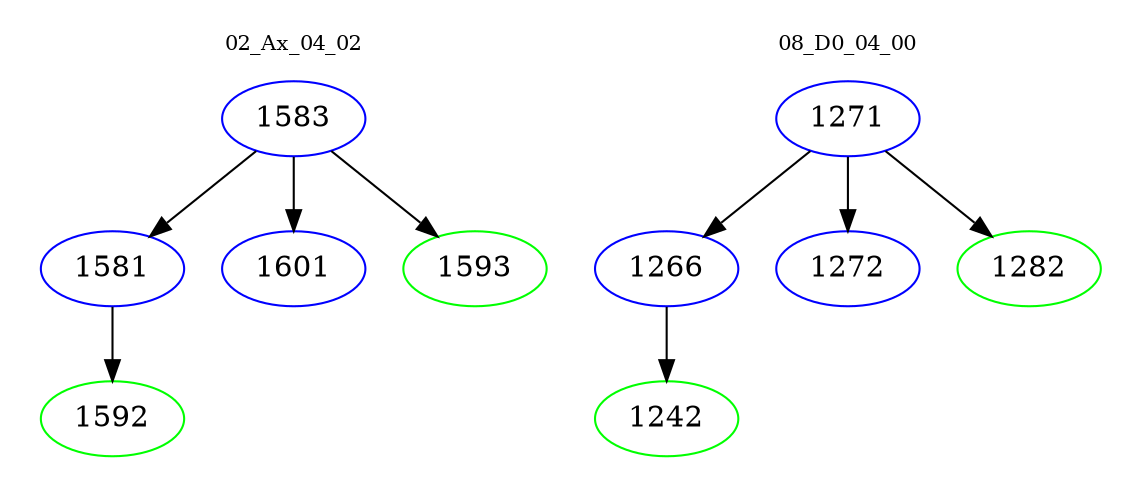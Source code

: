 digraph{
subgraph cluster_0 {
color = white
label = "02_Ax_04_02";
fontsize=10;
T0_1583 [label="1583", color="blue"]
T0_1583 -> T0_1581 [color="black"]
T0_1581 [label="1581", color="blue"]
T0_1581 -> T0_1592 [color="black"]
T0_1592 [label="1592", color="green"]
T0_1583 -> T0_1601 [color="black"]
T0_1601 [label="1601", color="blue"]
T0_1583 -> T0_1593 [color="black"]
T0_1593 [label="1593", color="green"]
}
subgraph cluster_1 {
color = white
label = "08_D0_04_00";
fontsize=10;
T1_1271 [label="1271", color="blue"]
T1_1271 -> T1_1266 [color="black"]
T1_1266 [label="1266", color="blue"]
T1_1266 -> T1_1242 [color="black"]
T1_1242 [label="1242", color="green"]
T1_1271 -> T1_1272 [color="black"]
T1_1272 [label="1272", color="blue"]
T1_1271 -> T1_1282 [color="black"]
T1_1282 [label="1282", color="green"]
}
}
